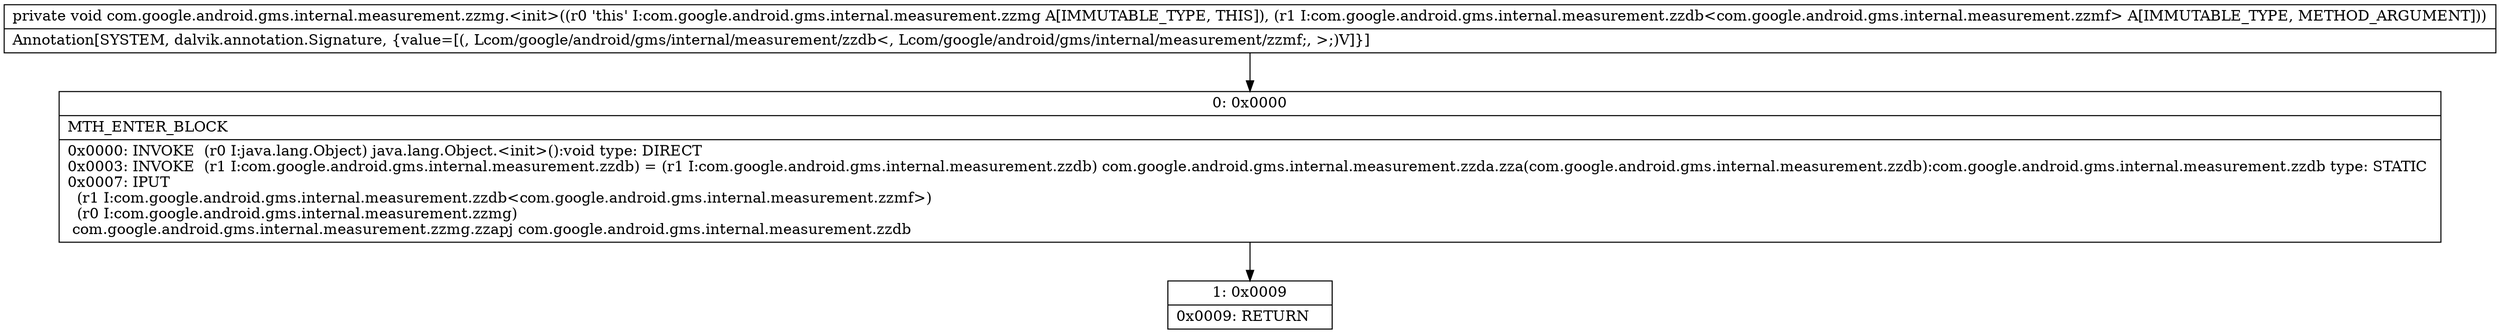 digraph "CFG forcom.google.android.gms.internal.measurement.zzmg.\<init\>(Lcom\/google\/android\/gms\/internal\/measurement\/zzdb;)V" {
Node_0 [shape=record,label="{0\:\ 0x0000|MTH_ENTER_BLOCK\l|0x0000: INVOKE  (r0 I:java.lang.Object) java.lang.Object.\<init\>():void type: DIRECT \l0x0003: INVOKE  (r1 I:com.google.android.gms.internal.measurement.zzdb) = (r1 I:com.google.android.gms.internal.measurement.zzdb) com.google.android.gms.internal.measurement.zzda.zza(com.google.android.gms.internal.measurement.zzdb):com.google.android.gms.internal.measurement.zzdb type: STATIC \l0x0007: IPUT  \l  (r1 I:com.google.android.gms.internal.measurement.zzdb\<com.google.android.gms.internal.measurement.zzmf\>)\l  (r0 I:com.google.android.gms.internal.measurement.zzmg)\l com.google.android.gms.internal.measurement.zzmg.zzapj com.google.android.gms.internal.measurement.zzdb \l}"];
Node_1 [shape=record,label="{1\:\ 0x0009|0x0009: RETURN   \l}"];
MethodNode[shape=record,label="{private void com.google.android.gms.internal.measurement.zzmg.\<init\>((r0 'this' I:com.google.android.gms.internal.measurement.zzmg A[IMMUTABLE_TYPE, THIS]), (r1 I:com.google.android.gms.internal.measurement.zzdb\<com.google.android.gms.internal.measurement.zzmf\> A[IMMUTABLE_TYPE, METHOD_ARGUMENT]))  | Annotation[SYSTEM, dalvik.annotation.Signature, \{value=[(, Lcom\/google\/android\/gms\/internal\/measurement\/zzdb\<, Lcom\/google\/android\/gms\/internal\/measurement\/zzmf;, \>;)V]\}]\l}"];
MethodNode -> Node_0;
Node_0 -> Node_1;
}


